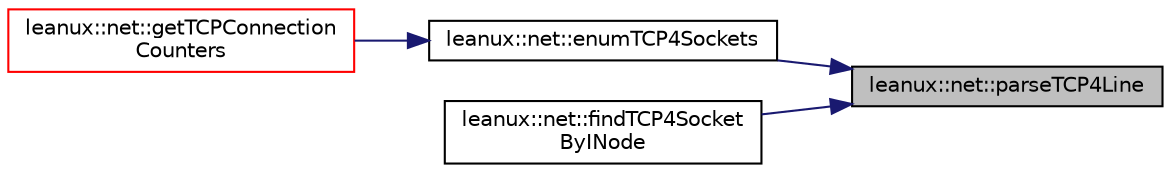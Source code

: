 digraph "leanux::net::parseTCP4Line"
{
 // LATEX_PDF_SIZE
  bgcolor="transparent";
  edge [fontname="Helvetica",fontsize="10",labelfontname="Helvetica",labelfontsize="10"];
  node [fontname="Helvetica",fontsize="10",shape=record];
  rankdir="RL";
  Node1 [label="leanux::net::parseTCP4Line",height=0.2,width=0.4,color="black", fillcolor="grey75", style="filled", fontcolor="black",tooltip="parse a TCP4 std::string from /proc/net/tcp."];
  Node1 -> Node2 [dir="back",color="midnightblue",fontsize="10",style="solid",fontname="Helvetica"];
  Node2 [label="leanux::net::enumTCP4Sockets",height=0.2,width=0.4,color="black",URL="$namespaceleanux_1_1net.html#ac002a4fe839bdbd3d3405dac3c01f120",tooltip="Enumerate TCP4 sockets from /proc/net/tcp."];
  Node2 -> Node3 [dir="back",color="midnightblue",fontsize="10",style="solid",fontname="Helvetica"];
  Node3 [label="leanux::net::getTCPConnection\lCounters",height=0.2,width=0.4,color="red",URL="$namespaceleanux_1_1net.html#ae1bc6c94c0c1352bbad7abeb430dea86",tooltip="Return the number of established TCP connections grouped by (ip,port,uid)."];
  Node1 -> Node14 [dir="back",color="midnightblue",fontsize="10",style="solid",fontname="Helvetica"];
  Node14 [label="leanux::net::findTCP4Socket\lByINode",height=0.2,width=0.4,color="black",URL="$namespaceleanux_1_1net.html#ac0d3b32b2fa6f36f3e302478dc4cda51",tooltip="Search for a TCP4 socket by inode number."];
}
